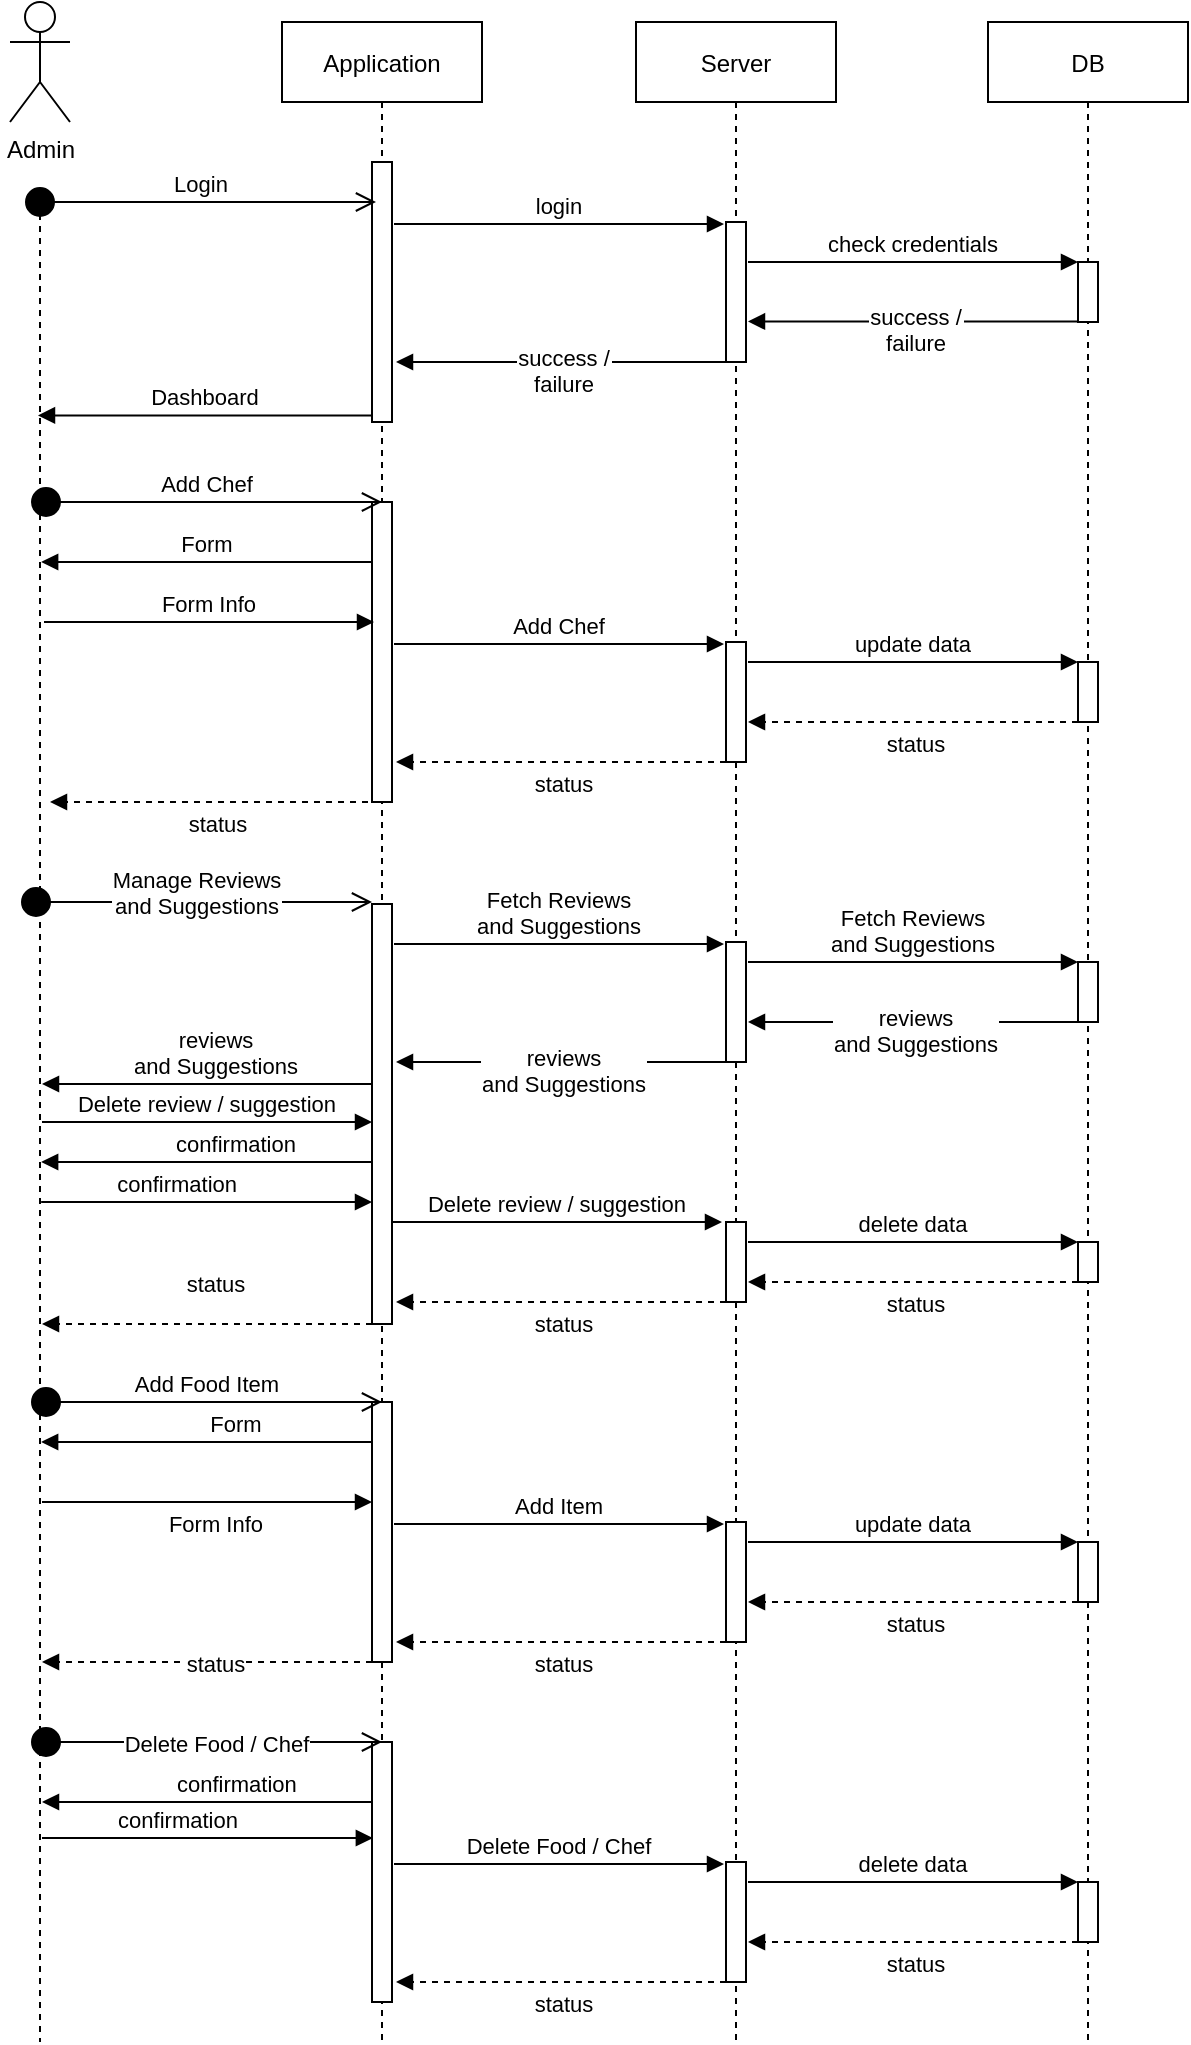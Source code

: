 <mxfile version="15.4.1" type="device"><diagram id="kgpKYQtTHZ0yAKxKKP6v" name="Page-1"><mxGraphModel dx="2480" dy="1366" grid="1" gridSize="10" guides="1" tooltips="1" connect="1" arrows="1" fold="1" page="1" pageScale="1" pageWidth="850" pageHeight="1100" math="0" shadow="0"><root><mxCell id="0"/><mxCell id="1" parent="0"/><mxCell id="3nuBFxr9cyL0pnOWT2aG-1" value="Application" style="shape=umlLifeline;perimeter=lifelinePerimeter;container=1;collapsible=0;recursiveResize=0;rounded=0;shadow=0;strokeWidth=1;" parent="1" vertex="1"><mxGeometry x="293" y="80" width="100" height="1010" as="geometry"/></mxCell><mxCell id="3nuBFxr9cyL0pnOWT2aG-2" value="" style="points=[];perimeter=orthogonalPerimeter;rounded=0;shadow=0;strokeWidth=1;" parent="3nuBFxr9cyL0pnOWT2aG-1" vertex="1"><mxGeometry x="45" y="70" width="10" height="130" as="geometry"/></mxCell><mxCell id="TNQrht4xttmRnkcVxoQ3-19" value="Form" style="verticalAlign=bottom;endArrow=block;entryX=0.162;entryY=0.443;shadow=0;strokeWidth=1;entryDx=0;entryDy=0;entryPerimeter=0;" edge="1" parent="3nuBFxr9cyL0pnOWT2aG-1"><mxGeometry relative="1" as="geometry"><mxPoint x="45" y="270.0" as="sourcePoint"/><mxPoint x="-120.43" y="270.0" as="targetPoint"/></mxGeometry></mxCell><mxCell id="TNQrht4xttmRnkcVxoQ3-20" value="" style="points=[];perimeter=orthogonalPerimeter;rounded=0;shadow=0;strokeWidth=1;" vertex="1" parent="3nuBFxr9cyL0pnOWT2aG-1"><mxGeometry x="45" y="240" width="10" height="150" as="geometry"/></mxCell><mxCell id="TNQrht4xttmRnkcVxoQ3-30" value="&lt;div&gt;Manage Reviews&lt;/div&gt;and Suggestions" style="html=1;verticalAlign=bottom;startArrow=circle;startFill=1;endArrow=open;startSize=6;endSize=8;rounded=0;edgeStyle=orthogonalEdgeStyle;" edge="1" parent="3nuBFxr9cyL0pnOWT2aG-1"><mxGeometry y="-11" width="80" relative="1" as="geometry"><mxPoint x="-131" y="440" as="sourcePoint"/><mxPoint x="45" y="440" as="targetPoint"/><Array as="points"><mxPoint x="-121" y="440"/><mxPoint x="-121" y="440"/></Array><mxPoint as="offset"/></mxGeometry></mxCell><mxCell id="TNQrht4xttmRnkcVxoQ3-31" value="" style="points=[];perimeter=orthogonalPerimeter;rounded=0;shadow=0;strokeWidth=1;" vertex="1" parent="3nuBFxr9cyL0pnOWT2aG-1"><mxGeometry x="45" y="441" width="10" height="210" as="geometry"/></mxCell><mxCell id="TNQrht4xttmRnkcVxoQ3-42" value="Delete review / suggestion" style="verticalAlign=bottom;endArrow=block;entryX=1;entryY=0;shadow=0;strokeWidth=1;" edge="1" parent="3nuBFxr9cyL0pnOWT2aG-1"><mxGeometry relative="1" as="geometry"><mxPoint x="-120" y="550" as="sourcePoint"/><mxPoint x="45" y="550" as="targetPoint"/></mxGeometry></mxCell><mxCell id="TNQrht4xttmRnkcVxoQ3-50" value="Form" style="verticalAlign=bottom;endArrow=block;entryX=0.162;entryY=0.443;shadow=0;strokeWidth=1;entryDx=0;entryDy=0;entryPerimeter=0;" edge="1" parent="3nuBFxr9cyL0pnOWT2aG-1"><mxGeometry x="-0.178" relative="1" as="geometry"><mxPoint x="45" y="710" as="sourcePoint"/><mxPoint x="-120.43" y="710" as="targetPoint"/><mxPoint as="offset"/></mxGeometry></mxCell><mxCell id="TNQrht4xttmRnkcVxoQ3-51" value="" style="points=[];perimeter=orthogonalPerimeter;rounded=0;shadow=0;strokeWidth=1;" vertex="1" parent="3nuBFxr9cyL0pnOWT2aG-1"><mxGeometry x="45" y="690" width="10" height="130" as="geometry"/></mxCell><mxCell id="TNQrht4xttmRnkcVxoQ3-52" value="Add Food Item" style="html=1;verticalAlign=bottom;startArrow=circle;startFill=1;endArrow=open;startSize=6;endSize=8;rounded=0;edgeStyle=orthogonalEdgeStyle;" edge="1" parent="3nuBFxr9cyL0pnOWT2aG-1"><mxGeometry width="80" relative="1" as="geometry"><mxPoint x="-126" y="690" as="sourcePoint"/><mxPoint x="50" y="690" as="targetPoint"/><Array as="points"><mxPoint x="-116" y="690"/><mxPoint x="-116" y="690"/></Array></mxGeometry></mxCell><mxCell id="TNQrht4xttmRnkcVxoQ3-64" value="status" style="verticalAlign=bottom;endArrow=block;entryX=1;entryY=0;shadow=0;strokeWidth=1;dashed=1;" edge="1" parent="3nuBFxr9cyL0pnOWT2aG-1"><mxGeometry x="-0.054" y="10" relative="1" as="geometry"><mxPoint x="45" y="820" as="sourcePoint"/><mxPoint x="-120" y="820" as="targetPoint"/><mxPoint as="offset"/></mxGeometry></mxCell><mxCell id="TNQrht4xttmRnkcVxoQ3-66" value="" style="points=[];perimeter=orthogonalPerimeter;rounded=0;shadow=0;strokeWidth=1;" vertex="1" parent="3nuBFxr9cyL0pnOWT2aG-1"><mxGeometry x="45" y="860" width="10" height="130" as="geometry"/></mxCell><mxCell id="TNQrht4xttmRnkcVxoQ3-67" value="Delete Food / Chef" style="html=1;verticalAlign=bottom;startArrow=circle;startFill=1;endArrow=open;startSize=6;endSize=8;rounded=0;edgeStyle=orthogonalEdgeStyle;" edge="1" parent="3nuBFxr9cyL0pnOWT2aG-1"><mxGeometry x="0.057" y="-10" width="80" relative="1" as="geometry"><mxPoint x="-126" y="860" as="sourcePoint"/><mxPoint x="50.0" y="860" as="targetPoint"/><Array as="points"><mxPoint x="-116" y="860"/><mxPoint x="-116" y="860"/></Array><mxPoint as="offset"/></mxGeometry></mxCell><mxCell id="TNQrht4xttmRnkcVxoQ3-76" value="confirmation" style="verticalAlign=bottom;endArrow=block;entryX=0.162;entryY=0.443;shadow=0;strokeWidth=1;entryDx=0;entryDy=0;entryPerimeter=0;" edge="1" parent="3nuBFxr9cyL0pnOWT2aG-1"><mxGeometry x="-0.178" relative="1" as="geometry"><mxPoint x="45.0" y="570" as="sourcePoint"/><mxPoint x="-120.43" y="570" as="targetPoint"/><mxPoint as="offset"/></mxGeometry></mxCell><mxCell id="TNQrht4xttmRnkcVxoQ3-77" value="confirmation" style="verticalAlign=bottom;endArrow=block;entryX=0.162;entryY=0.443;shadow=0;strokeWidth=1;entryDx=0;entryDy=0;entryPerimeter=0;" edge="1" parent="3nuBFxr9cyL0pnOWT2aG-1"><mxGeometry x="-0.178" relative="1" as="geometry"><mxPoint x="-120.43" y="590" as="sourcePoint"/><mxPoint x="45.0" y="590" as="targetPoint"/><mxPoint as="offset"/></mxGeometry></mxCell><mxCell id="TNQrht4xttmRnkcVxoQ3-49" value="status" style="verticalAlign=bottom;endArrow=block;entryX=1;entryY=0;shadow=0;strokeWidth=1;dashed=1;" edge="1" parent="3nuBFxr9cyL0pnOWT2aG-1"><mxGeometry x="-0.054" y="-11" relative="1" as="geometry"><mxPoint x="45" y="651" as="sourcePoint"/><mxPoint x="-120" y="651" as="targetPoint"/><mxPoint as="offset"/></mxGeometry></mxCell><mxCell id="3nuBFxr9cyL0pnOWT2aG-5" value="Server" style="shape=umlLifeline;perimeter=lifelinePerimeter;container=1;collapsible=0;recursiveResize=0;rounded=0;shadow=0;strokeWidth=1;" parent="1" vertex="1"><mxGeometry x="470" y="80" width="100" height="1010" as="geometry"/></mxCell><mxCell id="3nuBFxr9cyL0pnOWT2aG-6" value="" style="points=[];perimeter=orthogonalPerimeter;rounded=0;shadow=0;strokeWidth=1;" parent="3nuBFxr9cyL0pnOWT2aG-5" vertex="1"><mxGeometry x="45" y="100" width="10" height="70" as="geometry"/></mxCell><mxCell id="TNQrht4xttmRnkcVxoQ3-16" value="success /&#xA;failure" style="verticalAlign=bottom;endArrow=block;entryX=1;entryY=0;shadow=0;strokeWidth=1;" edge="1" parent="3nuBFxr9cyL0pnOWT2aG-5"><mxGeometry x="-0.018" y="20" relative="1" as="geometry"><mxPoint x="221" y="149.71" as="sourcePoint"/><mxPoint x="56.0" y="149.71" as="targetPoint"/><mxPoint as="offset"/></mxGeometry></mxCell><mxCell id="TNQrht4xttmRnkcVxoQ3-17" value="success /&#xA;failure" style="verticalAlign=bottom;endArrow=block;entryX=1;entryY=0;shadow=0;strokeWidth=1;" edge="1" parent="3nuBFxr9cyL0pnOWT2aG-5"><mxGeometry x="-0.018" y="20" relative="1" as="geometry"><mxPoint x="45" y="170.0" as="sourcePoint"/><mxPoint x="-120.0" y="170.0" as="targetPoint"/><mxPoint as="offset"/></mxGeometry></mxCell><mxCell id="TNQrht4xttmRnkcVxoQ3-22" value="" style="points=[];perimeter=orthogonalPerimeter;rounded=0;shadow=0;strokeWidth=1;" vertex="1" parent="3nuBFxr9cyL0pnOWT2aG-5"><mxGeometry x="45" y="310" width="10" height="60" as="geometry"/></mxCell><mxCell id="TNQrht4xttmRnkcVxoQ3-23" value="status" style="verticalAlign=bottom;endArrow=block;entryX=1;entryY=0;shadow=0;strokeWidth=1;dashed=1;" edge="1" parent="3nuBFxr9cyL0pnOWT2aG-5"><mxGeometry x="-0.018" y="20" relative="1" as="geometry"><mxPoint x="45" y="370" as="sourcePoint"/><mxPoint x="-120" y="370" as="targetPoint"/><mxPoint as="offset"/></mxGeometry></mxCell><mxCell id="TNQrht4xttmRnkcVxoQ3-24" value="Add Chef" style="verticalAlign=bottom;endArrow=block;entryX=1;entryY=0;shadow=0;strokeWidth=1;" edge="1" parent="3nuBFxr9cyL0pnOWT2aG-5"><mxGeometry relative="1" as="geometry"><mxPoint x="-121" y="311" as="sourcePoint"/><mxPoint x="44" y="311" as="targetPoint"/></mxGeometry></mxCell><mxCell id="TNQrht4xttmRnkcVxoQ3-32" value="" style="points=[];perimeter=orthogonalPerimeter;rounded=0;shadow=0;strokeWidth=1;" vertex="1" parent="3nuBFxr9cyL0pnOWT2aG-5"><mxGeometry x="45" y="460" width="10" height="60" as="geometry"/></mxCell><mxCell id="TNQrht4xttmRnkcVxoQ3-33" value="reviews&#xA;and Suggestions" style="verticalAlign=bottom;endArrow=block;entryX=1;entryY=0;shadow=0;strokeWidth=1;" edge="1" parent="3nuBFxr9cyL0pnOWT2aG-5"><mxGeometry x="-0.018" y="20" relative="1" as="geometry"><mxPoint x="45" y="520" as="sourcePoint"/><mxPoint x="-120" y="520" as="targetPoint"/><mxPoint as="offset"/></mxGeometry></mxCell><mxCell id="TNQrht4xttmRnkcVxoQ3-34" value="Fetch Reviews&#xA;and Suggestions" style="verticalAlign=bottom;endArrow=block;entryX=1;entryY=0;shadow=0;strokeWidth=1;" edge="1" parent="3nuBFxr9cyL0pnOWT2aG-5"><mxGeometry relative="1" as="geometry"><mxPoint x="-121" y="461" as="sourcePoint"/><mxPoint x="44" y="461" as="targetPoint"/></mxGeometry></mxCell><mxCell id="TNQrht4xttmRnkcVxoQ3-44" value="" style="points=[];perimeter=orthogonalPerimeter;rounded=0;shadow=0;strokeWidth=1;" vertex="1" parent="3nuBFxr9cyL0pnOWT2aG-5"><mxGeometry x="45" y="600" width="10" height="40" as="geometry"/></mxCell><mxCell id="TNQrht4xttmRnkcVxoQ3-48" value="status" style="verticalAlign=bottom;endArrow=block;entryX=1;entryY=0;shadow=0;strokeWidth=1;dashed=1;" edge="1" parent="3nuBFxr9cyL0pnOWT2aG-5"><mxGeometry x="-0.018" y="20" relative="1" as="geometry"><mxPoint x="45" y="640" as="sourcePoint"/><mxPoint x="-120" y="640" as="targetPoint"/><mxPoint as="offset"/></mxGeometry></mxCell><mxCell id="TNQrht4xttmRnkcVxoQ3-54" value="" style="points=[];perimeter=orthogonalPerimeter;rounded=0;shadow=0;strokeWidth=1;" vertex="1" parent="3nuBFxr9cyL0pnOWT2aG-5"><mxGeometry x="45" y="750" width="10" height="60" as="geometry"/></mxCell><mxCell id="TNQrht4xttmRnkcVxoQ3-56" value="Add Item" style="verticalAlign=bottom;endArrow=block;entryX=1;entryY=0;shadow=0;strokeWidth=1;" edge="1" parent="3nuBFxr9cyL0pnOWT2aG-5"><mxGeometry relative="1" as="geometry"><mxPoint x="-121" y="751" as="sourcePoint"/><mxPoint x="44" y="751" as="targetPoint"/></mxGeometry></mxCell><mxCell id="TNQrht4xttmRnkcVxoQ3-70" value="" style="points=[];perimeter=orthogonalPerimeter;rounded=0;shadow=0;strokeWidth=1;" vertex="1" parent="3nuBFxr9cyL0pnOWT2aG-5"><mxGeometry x="45" y="920" width="10" height="60" as="geometry"/></mxCell><mxCell id="TNQrht4xttmRnkcVxoQ3-71" value="Delete Food / Chef" style="verticalAlign=bottom;endArrow=block;entryX=1;entryY=0;shadow=0;strokeWidth=1;" edge="1" parent="3nuBFxr9cyL0pnOWT2aG-5"><mxGeometry relative="1" as="geometry"><mxPoint x="-121" y="921" as="sourcePoint"/><mxPoint x="44" y="921" as="targetPoint"/></mxGeometry></mxCell><mxCell id="TNQrht4xttmRnkcVxoQ3-72" value="status" style="verticalAlign=bottom;endArrow=block;entryX=1;entryY=0;shadow=0;strokeWidth=1;dashed=1;" edge="1" parent="3nuBFxr9cyL0pnOWT2aG-5"><mxGeometry x="-0.018" y="20" relative="1" as="geometry"><mxPoint x="45" y="980" as="sourcePoint"/><mxPoint x="-120" y="980" as="targetPoint"/><mxPoint as="offset"/></mxGeometry></mxCell><mxCell id="TNQrht4xttmRnkcVxoQ3-1" value="Admin" style="shape=umlActor;verticalLabelPosition=bottom;verticalAlign=top;html=1;outlineConnect=0;" vertex="1" parent="1"><mxGeometry x="157" y="70" width="30" height="60" as="geometry"/></mxCell><mxCell id="TNQrht4xttmRnkcVxoQ3-2" value="" style="line;strokeWidth=1;direction=south;html=1;dashed=1;" vertex="1" parent="1"><mxGeometry x="167" y="170" width="10" height="920" as="geometry"/></mxCell><mxCell id="TNQrht4xttmRnkcVxoQ3-5" value="Dashboard" style="verticalAlign=bottom;endArrow=block;entryX=0.116;entryY=0.6;shadow=0;strokeWidth=1;entryDx=0;entryDy=0;entryPerimeter=0;" edge="1" parent="1" source="3nuBFxr9cyL0pnOWT2aG-2" target="TNQrht4xttmRnkcVxoQ3-2"><mxGeometry relative="1" as="geometry"><mxPoint x="330" y="270" as="sourcePoint"/><mxPoint x="177" y="270.0" as="targetPoint"/></mxGeometry></mxCell><mxCell id="TNQrht4xttmRnkcVxoQ3-7" value="Login" style="html=1;verticalAlign=bottom;startArrow=circle;startFill=1;endArrow=open;startSize=6;endSize=8;rounded=0;edgeStyle=orthogonalEdgeStyle;" edge="1" parent="1"><mxGeometry width="80" relative="1" as="geometry"><mxPoint x="164" y="170" as="sourcePoint"/><mxPoint x="340" y="170" as="targetPoint"/><Array as="points"><mxPoint x="174" y="170"/><mxPoint x="174" y="170"/></Array></mxGeometry></mxCell><mxCell id="TNQrht4xttmRnkcVxoQ3-10" value="DB" style="shape=umlLifeline;perimeter=lifelinePerimeter;container=1;collapsible=0;recursiveResize=0;rounded=0;shadow=0;strokeWidth=1;" vertex="1" parent="1"><mxGeometry x="646" y="80" width="100" height="1010" as="geometry"/></mxCell><mxCell id="TNQrht4xttmRnkcVxoQ3-11" value="" style="points=[];perimeter=orthogonalPerimeter;rounded=0;shadow=0;strokeWidth=1;" vertex="1" parent="TNQrht4xttmRnkcVxoQ3-10"><mxGeometry x="45" y="120" width="10" height="30" as="geometry"/></mxCell><mxCell id="TNQrht4xttmRnkcVxoQ3-26" value="" style="points=[];perimeter=orthogonalPerimeter;rounded=0;shadow=0;strokeWidth=1;" vertex="1" parent="TNQrht4xttmRnkcVxoQ3-10"><mxGeometry x="45" y="320" width="10" height="30" as="geometry"/></mxCell><mxCell id="TNQrht4xttmRnkcVxoQ3-27" value="update data" style="verticalAlign=bottom;endArrow=block;entryX=1;entryY=0;shadow=0;strokeWidth=1;" edge="1" parent="TNQrht4xttmRnkcVxoQ3-10"><mxGeometry relative="1" as="geometry"><mxPoint x="-120" y="320" as="sourcePoint"/><mxPoint x="45" y="320" as="targetPoint"/></mxGeometry></mxCell><mxCell id="TNQrht4xttmRnkcVxoQ3-28" value="status" style="verticalAlign=bottom;endArrow=block;entryX=1;entryY=0;shadow=0;strokeWidth=1;dashed=1;" edge="1" parent="TNQrht4xttmRnkcVxoQ3-10"><mxGeometry x="-0.018" y="20" relative="1" as="geometry"><mxPoint x="45" y="350" as="sourcePoint"/><mxPoint x="-120" y="350" as="targetPoint"/><mxPoint as="offset"/></mxGeometry></mxCell><mxCell id="TNQrht4xttmRnkcVxoQ3-45" value="" style="points=[];perimeter=orthogonalPerimeter;rounded=0;shadow=0;strokeWidth=1;" vertex="1" parent="TNQrht4xttmRnkcVxoQ3-10"><mxGeometry x="45" y="610" width="10" height="20" as="geometry"/></mxCell><mxCell id="TNQrht4xttmRnkcVxoQ3-46" value="delete data" style="verticalAlign=bottom;endArrow=block;entryX=1;entryY=0;shadow=0;strokeWidth=1;" edge="1" parent="TNQrht4xttmRnkcVxoQ3-10"><mxGeometry relative="1" as="geometry"><mxPoint x="-120" y="610" as="sourcePoint"/><mxPoint x="45" y="610" as="targetPoint"/></mxGeometry></mxCell><mxCell id="TNQrht4xttmRnkcVxoQ3-57" value="" style="points=[];perimeter=orthogonalPerimeter;rounded=0;shadow=0;strokeWidth=1;" vertex="1" parent="TNQrht4xttmRnkcVxoQ3-10"><mxGeometry x="45" y="760" width="10" height="30" as="geometry"/></mxCell><mxCell id="TNQrht4xttmRnkcVxoQ3-58" value="update data" style="verticalAlign=bottom;endArrow=block;entryX=1;entryY=0;shadow=0;strokeWidth=1;" edge="1" parent="TNQrht4xttmRnkcVxoQ3-10"><mxGeometry relative="1" as="geometry"><mxPoint x="-120" y="760" as="sourcePoint"/><mxPoint x="45" y="760" as="targetPoint"/></mxGeometry></mxCell><mxCell id="TNQrht4xttmRnkcVxoQ3-59" value="status" style="verticalAlign=bottom;endArrow=block;entryX=1;entryY=0;shadow=0;strokeWidth=1;dashed=1;" edge="1" parent="TNQrht4xttmRnkcVxoQ3-10"><mxGeometry x="-0.018" y="20" relative="1" as="geometry"><mxPoint x="45" y="790" as="sourcePoint"/><mxPoint x="-120" y="790" as="targetPoint"/><mxPoint as="offset"/></mxGeometry></mxCell><mxCell id="TNQrht4xttmRnkcVxoQ3-35" value="" style="points=[];perimeter=orthogonalPerimeter;rounded=0;shadow=0;strokeWidth=1;" vertex="1" parent="TNQrht4xttmRnkcVxoQ3-10"><mxGeometry x="45" y="470" width="10" height="30" as="geometry"/></mxCell><mxCell id="TNQrht4xttmRnkcVxoQ3-36" value="Fetch Reviews&#xA;and Suggestions" style="verticalAlign=bottom;endArrow=block;entryX=1;entryY=0;shadow=0;strokeWidth=1;" edge="1" parent="TNQrht4xttmRnkcVxoQ3-10"><mxGeometry relative="1" as="geometry"><mxPoint x="-120" y="470" as="sourcePoint"/><mxPoint x="45" y="470" as="targetPoint"/></mxGeometry></mxCell><mxCell id="TNQrht4xttmRnkcVxoQ3-37" value="reviews&#xA;and Suggestions" style="verticalAlign=bottom;endArrow=block;entryX=1;entryY=0;shadow=0;strokeWidth=1;" edge="1" parent="TNQrht4xttmRnkcVxoQ3-10"><mxGeometry x="-0.018" y="20" relative="1" as="geometry"><mxPoint x="45" y="500" as="sourcePoint"/><mxPoint x="-120" y="500" as="targetPoint"/><mxPoint as="offset"/></mxGeometry></mxCell><mxCell id="TNQrht4xttmRnkcVxoQ3-73" value="" style="points=[];perimeter=orthogonalPerimeter;rounded=0;shadow=0;strokeWidth=1;" vertex="1" parent="TNQrht4xttmRnkcVxoQ3-10"><mxGeometry x="45" y="930" width="10" height="30" as="geometry"/></mxCell><mxCell id="TNQrht4xttmRnkcVxoQ3-74" value="delete data" style="verticalAlign=bottom;endArrow=block;entryX=1;entryY=0;shadow=0;strokeWidth=1;" edge="1" parent="TNQrht4xttmRnkcVxoQ3-10"><mxGeometry relative="1" as="geometry"><mxPoint x="-120" y="930" as="sourcePoint"/><mxPoint x="45" y="930" as="targetPoint"/></mxGeometry></mxCell><mxCell id="TNQrht4xttmRnkcVxoQ3-75" value="status" style="verticalAlign=bottom;endArrow=block;entryX=1;entryY=0;shadow=0;strokeWidth=1;dashed=1;" edge="1" parent="TNQrht4xttmRnkcVxoQ3-10"><mxGeometry x="-0.018" y="20" relative="1" as="geometry"><mxPoint x="45" y="960" as="sourcePoint"/><mxPoint x="-120" y="960" as="targetPoint"/><mxPoint as="offset"/></mxGeometry></mxCell><mxCell id="TNQrht4xttmRnkcVxoQ3-47" value="status" style="verticalAlign=bottom;endArrow=block;entryX=1;entryY=0;shadow=0;strokeWidth=1;dashed=1;" edge="1" parent="TNQrht4xttmRnkcVxoQ3-10"><mxGeometry x="-0.018" y="20" relative="1" as="geometry"><mxPoint x="45" y="630" as="sourcePoint"/><mxPoint x="-120" y="630" as="targetPoint"/><mxPoint as="offset"/></mxGeometry></mxCell><mxCell id="TNQrht4xttmRnkcVxoQ3-14" value="login" style="verticalAlign=bottom;endArrow=block;entryX=1;entryY=0;shadow=0;strokeWidth=1;" edge="1" parent="1"><mxGeometry relative="1" as="geometry"><mxPoint x="349.0" y="181" as="sourcePoint"/><mxPoint x="514.0" y="181" as="targetPoint"/></mxGeometry></mxCell><mxCell id="TNQrht4xttmRnkcVxoQ3-15" value="check credentials" style="verticalAlign=bottom;endArrow=block;entryX=1;entryY=0;shadow=0;strokeWidth=1;" edge="1" parent="1"><mxGeometry relative="1" as="geometry"><mxPoint x="526.0" y="200" as="sourcePoint"/><mxPoint x="691.0" y="200" as="targetPoint"/></mxGeometry></mxCell><mxCell id="TNQrht4xttmRnkcVxoQ3-18" value="Add Chef" style="html=1;verticalAlign=bottom;startArrow=circle;startFill=1;endArrow=open;startSize=6;endSize=8;rounded=0;edgeStyle=orthogonalEdgeStyle;" edge="1" parent="1"><mxGeometry width="80" relative="1" as="geometry"><mxPoint x="167.0" y="320" as="sourcePoint"/><mxPoint x="343" y="320" as="targetPoint"/><Array as="points"><mxPoint x="177" y="320"/><mxPoint x="177" y="320"/></Array></mxGeometry></mxCell><mxCell id="TNQrht4xttmRnkcVxoQ3-21" value="Form Info" style="verticalAlign=bottom;endArrow=block;entryX=1;entryY=0;shadow=0;strokeWidth=1;" edge="1" parent="1"><mxGeometry relative="1" as="geometry"><mxPoint x="174" y="380" as="sourcePoint"/><mxPoint x="339" y="380" as="targetPoint"/></mxGeometry></mxCell><mxCell id="TNQrht4xttmRnkcVxoQ3-29" value="status" style="verticalAlign=bottom;endArrow=block;entryX=1;entryY=0;shadow=0;strokeWidth=1;dashed=1;" edge="1" parent="1"><mxGeometry x="-0.018" y="20" relative="1" as="geometry"><mxPoint x="342" y="470" as="sourcePoint"/><mxPoint x="177" y="470" as="targetPoint"/><mxPoint as="offset"/></mxGeometry></mxCell><mxCell id="TNQrht4xttmRnkcVxoQ3-41" value="reviews&#xA;and Suggestions" style="verticalAlign=bottom;endArrow=block;entryX=1;entryY=0;shadow=0;strokeWidth=1;" edge="1" parent="1"><mxGeometry x="-0.054" relative="1" as="geometry"><mxPoint x="338" y="611" as="sourcePoint"/><mxPoint x="173" y="611" as="targetPoint"/><mxPoint as="offset"/></mxGeometry></mxCell><mxCell id="TNQrht4xttmRnkcVxoQ3-53" value="Form Info" style="verticalAlign=bottom;endArrow=block;entryX=1;entryY=0;shadow=0;strokeWidth=1;" edge="1" parent="1"><mxGeometry x="0.054" y="-20" relative="1" as="geometry"><mxPoint x="173" y="820" as="sourcePoint"/><mxPoint x="338" y="820" as="targetPoint"/><mxPoint as="offset"/></mxGeometry></mxCell><mxCell id="TNQrht4xttmRnkcVxoQ3-55" value="status" style="verticalAlign=bottom;endArrow=block;entryX=1;entryY=0;shadow=0;strokeWidth=1;dashed=1;" edge="1" parent="1"><mxGeometry x="-0.018" y="20" relative="1" as="geometry"><mxPoint x="515" y="890" as="sourcePoint"/><mxPoint x="350" y="890" as="targetPoint"/><mxPoint as="offset"/></mxGeometry></mxCell><mxCell id="TNQrht4xttmRnkcVxoQ3-68" value="confirmation" style="verticalAlign=bottom;endArrow=block;entryX=0.162;entryY=0.443;shadow=0;strokeWidth=1;entryDx=0;entryDy=0;entryPerimeter=0;" edge="1" parent="1"><mxGeometry x="-0.178" relative="1" as="geometry"><mxPoint x="338.43" y="970" as="sourcePoint"/><mxPoint x="173.0" y="970" as="targetPoint"/><mxPoint as="offset"/></mxGeometry></mxCell><mxCell id="TNQrht4xttmRnkcVxoQ3-69" value="confirmation" style="verticalAlign=bottom;endArrow=block;entryX=0.162;entryY=0.443;shadow=0;strokeWidth=1;entryDx=0;entryDy=0;entryPerimeter=0;" edge="1" parent="1"><mxGeometry x="-0.178" relative="1" as="geometry"><mxPoint x="173.0" y="988" as="sourcePoint"/><mxPoint x="338.43" y="988" as="targetPoint"/><mxPoint as="offset"/></mxGeometry></mxCell><mxCell id="TNQrht4xttmRnkcVxoQ3-43" value="Delete review / suggestion" style="verticalAlign=bottom;endArrow=block;entryX=1;entryY=0;shadow=0;strokeWidth=1;" edge="1" parent="1"><mxGeometry relative="1" as="geometry"><mxPoint x="348.0" y="680" as="sourcePoint"/><mxPoint x="513" y="680" as="targetPoint"/></mxGeometry></mxCell></root></mxGraphModel></diagram></mxfile>